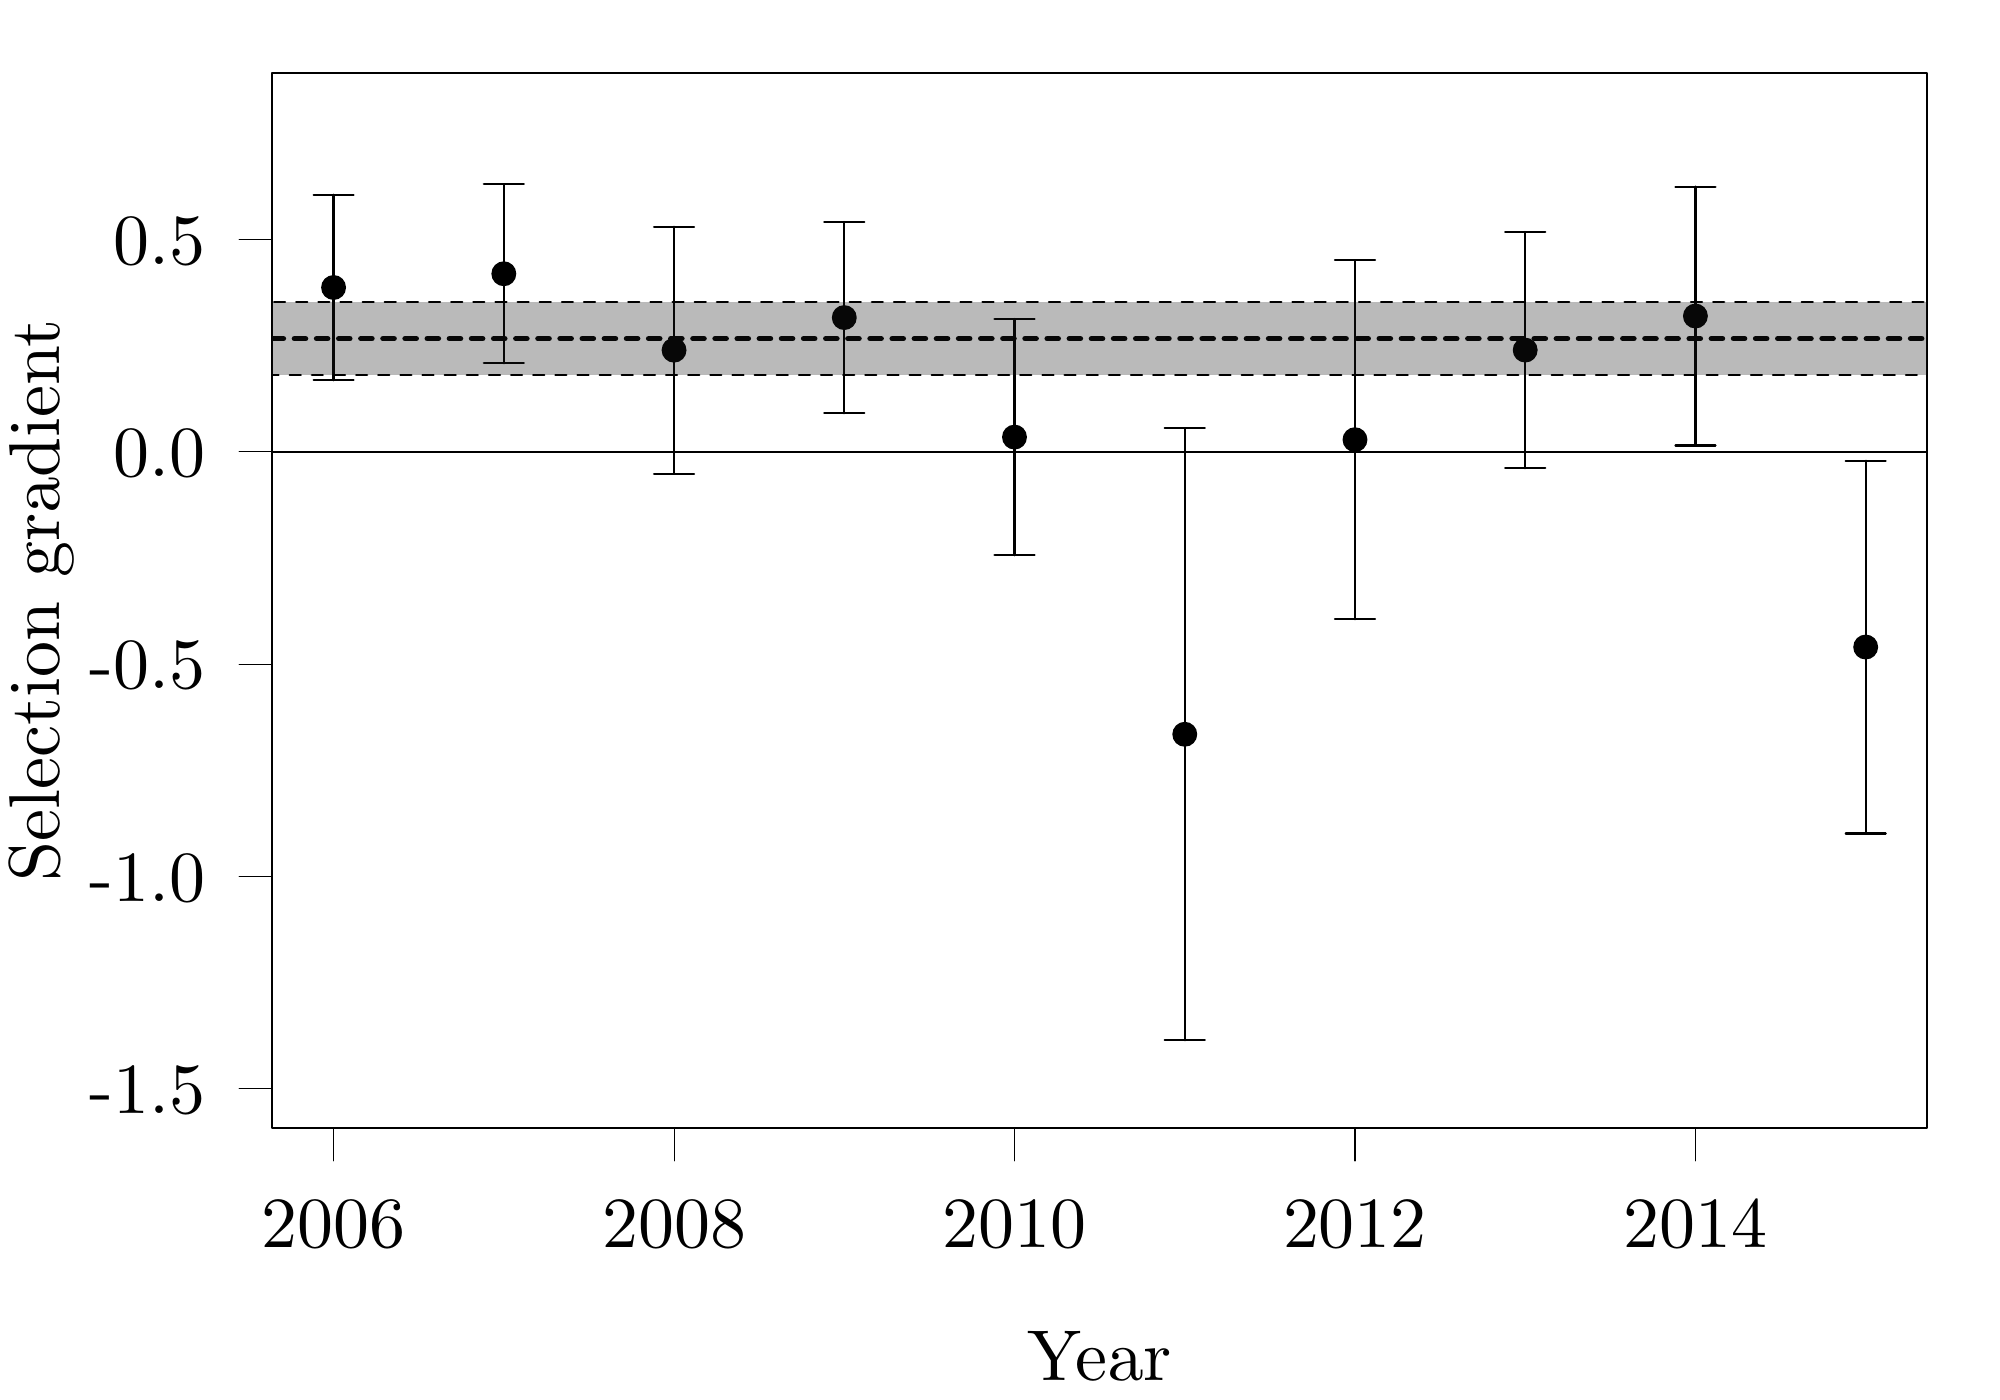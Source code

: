 % Created by tikzDevice version 0.10.1 on 2016-04-13 22:19:47
% !TEX encoding = UTF-8 Unicode
\documentclass{article}
\nonstopmode

\usepackage{tikz}

\usepackage[active,tightpage,psfixbb]{preview}

\PreviewEnvironment{pgfpicture}

\setlength\PreviewBorder{0pt}

\newcommand{\SweaveOpts}[1]{}  % do not interfere with LaTeX
\newcommand{\SweaveInput}[1]{} % because they are not real TeX commands
\newcommand{\Sexpr}[1]{}       % will only be parsed by R




\begin{document}

\begin{tikzpicture}[x=1pt,y=1pt]
\definecolor{fillColor}{RGB}{255,255,255}
\path[use as bounding box,fill=fillColor,fill opacity=0.00] (0,0) rectangle (722.70,505.89);
\begin{scope}
\path[clip] ( 98.40, 98.40) rectangle (696.30,479.49);
\definecolor{fillColor}{RGB}{0,0,0}

\path[fill=fillColor] (120.54,402.00) circle (  4.50);

\path[fill=fillColor] (182.06,406.96) circle (  4.50);

\path[fill=fillColor] (243.57,379.35) circle (  4.50);

\path[fill=fillColor] (305.08,391.13) circle (  4.50);

\path[fill=fillColor] (366.59,347.94) circle (  4.50);

\path[fill=fillColor] (428.11,240.55) circle (  4.50);

\path[fill=fillColor] (489.62,347.00) circle (  4.50);

\path[fill=fillColor] (551.13,379.38) circle (  4.50);

\path[fill=fillColor] (612.64,391.69) circle (  4.50);

\path[fill=fillColor] (674.16,272.08) circle (  4.50);
\end{scope}
\begin{scope}
\path[clip] (  0.00,  0.00) rectangle (722.70,505.89);
\definecolor{drawColor}{RGB}{0,0,0}

\path[draw=drawColor,line width= 0.4pt,line join=round,line cap=round] (120.54, 98.40) -- (612.64, 98.40);

\path[draw=drawColor,line width= 0.4pt,line join=round,line cap=round] (120.54, 98.40) -- (120.54, 86.40);

\path[draw=drawColor,line width= 0.4pt,line join=round,line cap=round] (243.57, 98.40) -- (243.57, 86.40);

\path[draw=drawColor,line width= 0.4pt,line join=round,line cap=round] (366.59, 98.40) -- (366.59, 86.40);

\path[draw=drawColor,line width= 0.4pt,line join=round,line cap=round] (489.62, 98.40) -- (489.62, 86.40);

\path[draw=drawColor,line width= 0.4pt,line join=round,line cap=round] (612.64, 98.40) -- (612.64, 86.40);

\node[text=drawColor,anchor=base,inner sep=0pt, outer sep=0pt, scale=  2.60] at (120.54, 55.20) {2006};

\node[text=drawColor,anchor=base,inner sep=0pt, outer sep=0pt, scale=  2.60] at (243.57, 55.20) {2008};

\node[text=drawColor,anchor=base,inner sep=0pt, outer sep=0pt, scale=  2.60] at (366.59, 55.20) {2010};

\node[text=drawColor,anchor=base,inner sep=0pt, outer sep=0pt, scale=  2.60] at (489.62, 55.20) {2012};

\node[text=drawColor,anchor=base,inner sep=0pt, outer sep=0pt, scale=  2.60] at (612.64, 55.20) {2014};

\path[draw=drawColor,line width= 0.4pt,line join=round,line cap=round] ( 98.40,112.51) -- ( 98.40,419.35);

\path[draw=drawColor,line width= 0.4pt,line join=round,line cap=round] ( 98.40,112.51) -- ( 86.40,112.51);

\path[draw=drawColor,line width= 0.4pt,line join=round,line cap=round] ( 98.40,189.22) -- ( 86.40,189.22);

\path[draw=drawColor,line width= 0.4pt,line join=round,line cap=round] ( 98.40,265.93) -- ( 86.40,265.93);

\path[draw=drawColor,line width= 0.4pt,line join=round,line cap=round] ( 98.40,342.64) -- ( 86.40,342.64);

\path[draw=drawColor,line width= 0.4pt,line join=round,line cap=round] ( 98.40,419.35) -- ( 86.40,419.35);

\node[text=drawColor,anchor=base east,inner sep=0pt, outer sep=0pt, scale=  2.60] at ( 74.40,103.56) {-1.5};

\node[text=drawColor,anchor=base east,inner sep=0pt, outer sep=0pt, scale=  2.60] at ( 74.40,180.27) {-1.0};

\node[text=drawColor,anchor=base east,inner sep=0pt, outer sep=0pt, scale=  2.60] at ( 74.40,256.98) {-0.5};

\node[text=drawColor,anchor=base east,inner sep=0pt, outer sep=0pt, scale=  2.60] at ( 74.40,333.69) {0.0};

\node[text=drawColor,anchor=base east,inner sep=0pt, outer sep=0pt, scale=  2.60] at ( 74.40,410.40) {0.5};

\path[draw=drawColor,line width= 0.8pt,line join=round,line cap=round] ( 98.40, 98.40) --
	(696.30, 98.40) --
	(696.30,479.49) --
	( 98.40,479.49) --
	( 98.40, 98.40);
\end{scope}
\begin{scope}
\path[clip] (  0.00,  0.00) rectangle (722.70,505.89);
\definecolor{drawColor}{RGB}{0,0,0}

\node[text=drawColor,anchor=base,inner sep=0pt, outer sep=0pt, scale=  2.60] at (397.35,  7.20) {Year};

\node[text=drawColor,rotate= 90.00,anchor=base,inner sep=0pt, outer sep=0pt, scale=  2.60] at ( 21.60,288.94) {Selection gradient};
\end{scope}
\begin{scope}
\path[clip] ( 98.40, 98.40) rectangle (696.30,479.49);
\definecolor{drawColor}{RGB}{0,0,0}

\path[draw=drawColor,line width= 0.8pt,line join=round,line cap=round] ( 98.40,342.64) -- (696.30,342.64);

\path[draw=drawColor,line width= 0.8pt,line join=round,line cap=round] (120.54,435.51) -- (120.54,368.50);

\path[draw=drawColor,line width= 0.8pt,line join=round,line cap=round] (127.77,435.51) --
	(120.54,435.51) --
	(113.32,435.51);

\path[draw=drawColor,line width= 0.8pt,line join=round,line cap=round] (113.32,368.50) --
	(120.54,368.50) --
	(127.77,368.50);

\path[draw=drawColor,line width= 0.8pt,line join=round,line cap=round] (182.06,439.31) -- (182.06,374.62);

\path[draw=drawColor,line width= 0.8pt,line join=round,line cap=round] (189.28,439.31) --
	(182.06,439.31) --
	(174.83,439.31);

\path[draw=drawColor,line width= 0.8pt,line join=round,line cap=round] (174.83,374.62) --
	(182.06,374.62) --
	(189.28,374.62);

\path[draw=drawColor,line width= 0.8pt,line join=round,line cap=round] (243.57,424.00) -- (243.57,334.70);

\path[draw=drawColor,line width= 0.8pt,line join=round,line cap=round] (250.80,424.00) --
	(243.57,424.00) --
	(236.34,424.00);

\path[draw=drawColor,line width= 0.8pt,line join=round,line cap=round] (236.34,334.70) --
	(243.57,334.70) --
	(250.80,334.70);

\path[draw=drawColor,line width= 0.8pt,line join=round,line cap=round] (305.08,425.70) -- (305.08,356.56);

\path[draw=drawColor,line width= 0.8pt,line join=round,line cap=round] (312.31,425.70) --
	(305.08,425.70) --
	(297.85,425.70);

\path[draw=drawColor,line width= 0.8pt,line join=round,line cap=round] (297.85,356.56) --
	(305.08,356.56) --
	(312.31,356.56);

\path[draw=drawColor,line width= 0.8pt,line join=round,line cap=round] (366.59,390.60) -- (366.59,305.27);

\path[draw=drawColor,line width= 0.8pt,line join=round,line cap=round] (373.82,390.60) --
	(366.59,390.60) --
	(359.37,390.60);

\path[draw=drawColor,line width= 0.8pt,line join=round,line cap=round] (359.37,305.27) --
	(366.59,305.27) --
	(373.82,305.27);

\path[draw=drawColor,line width= 0.8pt,line join=round,line cap=round] (428.11,351.13) -- (428.11,129.97);

\path[draw=drawColor,line width= 0.8pt,line join=round,line cap=round] (435.33,351.13) --
	(428.11,351.13) --
	(420.88,351.13);

\path[draw=drawColor,line width= 0.8pt,line join=round,line cap=round] (420.88,129.97) --
	(428.11,129.97) --
	(435.33,129.97);

\path[draw=drawColor,line width= 0.8pt,line join=round,line cap=round] (489.62,411.88) -- (489.62,282.12);

\path[draw=drawColor,line width= 0.8pt,line join=round,line cap=round] (496.85,411.88) --
	(489.62,411.88) --
	(482.39,411.88);

\path[draw=drawColor,line width= 0.8pt,line join=round,line cap=round] (482.39,282.12) --
	(489.62,282.12) --
	(496.85,282.12);

\path[draw=drawColor,line width= 0.8pt,line join=round,line cap=round] (551.13,422.08) -- (551.13,336.69);

\path[draw=drawColor,line width= 0.8pt,line join=round,line cap=round] (558.36,422.08) --
	(551.13,422.08) --
	(543.90,422.08);

\path[draw=drawColor,line width= 0.8pt,line join=round,line cap=round] (543.90,336.69) --
	(551.13,336.69) --
	(558.36,336.69);

\path[draw=drawColor,line width= 0.8pt,line join=round,line cap=round] (612.64,438.45) -- (612.64,344.93);

\path[draw=drawColor,line width= 0.8pt,line join=round,line cap=round] (619.87,438.45) --
	(612.64,438.45) --
	(605.42,438.45);

\path[draw=drawColor,line width= 0.8pt,line join=round,line cap=round] (605.42,344.93) --
	(612.64,344.93) --
	(619.87,344.93);

\path[draw=drawColor,line width= 0.8pt,line join=round,line cap=round] (674.16,339.42) -- (674.16,204.74);

\path[draw=drawColor,line width= 0.8pt,line join=round,line cap=round] (681.38,339.42) --
	(674.16,339.42) --
	(666.93,339.42);

\path[draw=drawColor,line width= 0.8pt,line join=round,line cap=round] (666.93,204.74) --
	(674.16,204.74) --
	(681.38,204.74);

\path[draw=drawColor,line width= 2.0pt,dash pattern=on 4pt off 4pt ,line join=round,line cap=round] ( 98.40,383.51) -- (696.30,383.51);
\definecolor{fillColor}{RGB}{26,26,26}

\path[draw=drawColor,line width= 0.8pt,dash pattern=on 4pt off 4pt ,line join=round,line cap=round,fill=fillColor,fill opacity=0.30] ( 59.03,396.66) --
	(722.70,396.66) --
	(722.70,370.36) --
	( 59.03,370.36) --
	cycle;
\end{scope}
\end{tikzpicture}

\end{document}
